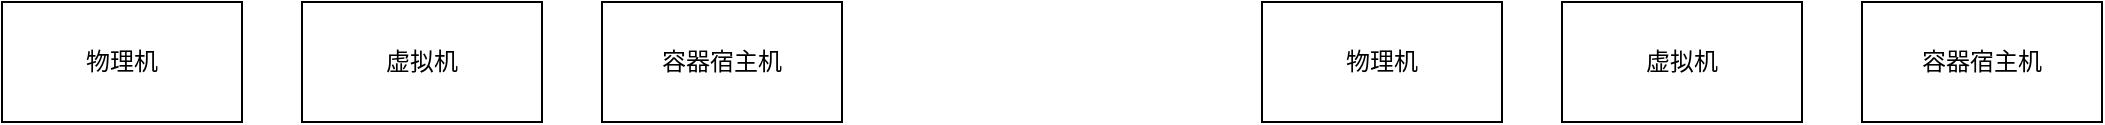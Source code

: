 <mxfile version="24.3.1" type="github">
  <diagram name="第 1 页" id="K5K2oIB2UW_f6_v_QB0F">
    <mxGraphModel dx="2074" dy="1132" grid="1" gridSize="10" guides="1" tooltips="1" connect="1" arrows="1" fold="1" page="1" pageScale="1" pageWidth="850" pageHeight="1100" math="0" shadow="0">
      <root>
        <mxCell id="0" />
        <mxCell id="1" parent="0" />
        <mxCell id="GZMBSV4Q4uf1ugrP-Fak-1" value="物理机" style="rounded=0;whiteSpace=wrap;html=1;" vertex="1" parent="1">
          <mxGeometry x="100" y="420" width="120" height="60" as="geometry" />
        </mxCell>
        <mxCell id="GZMBSV4Q4uf1ugrP-Fak-2" value="虚拟机" style="rounded=0;whiteSpace=wrap;html=1;" vertex="1" parent="1">
          <mxGeometry x="250" y="420" width="120" height="60" as="geometry" />
        </mxCell>
        <mxCell id="GZMBSV4Q4uf1ugrP-Fak-3" value="容器宿主机" style="rounded=0;whiteSpace=wrap;html=1;" vertex="1" parent="1">
          <mxGeometry x="400" y="420" width="120" height="60" as="geometry" />
        </mxCell>
        <mxCell id="GZMBSV4Q4uf1ugrP-Fak-4" value="物理机" style="rounded=0;whiteSpace=wrap;html=1;" vertex="1" parent="1">
          <mxGeometry x="730" y="420" width="120" height="60" as="geometry" />
        </mxCell>
        <mxCell id="GZMBSV4Q4uf1ugrP-Fak-5" value="虚拟机" style="rounded=0;whiteSpace=wrap;html=1;" vertex="1" parent="1">
          <mxGeometry x="880" y="420" width="120" height="60" as="geometry" />
        </mxCell>
        <mxCell id="GZMBSV4Q4uf1ugrP-Fak-6" value="容器宿主机" style="rounded=0;whiteSpace=wrap;html=1;" vertex="1" parent="1">
          <mxGeometry x="1030" y="420" width="120" height="60" as="geometry" />
        </mxCell>
      </root>
    </mxGraphModel>
  </diagram>
</mxfile>

